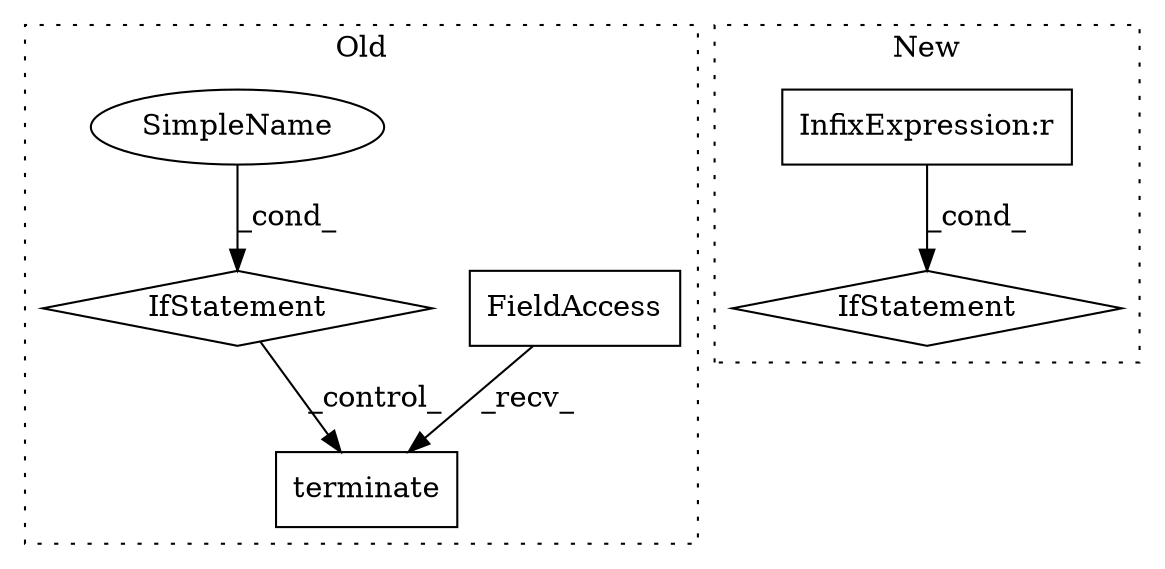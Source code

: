 digraph G {
subgraph cluster0 {
1 [label="terminate" a="32" s="7092" l="11" shape="box"];
3 [label="FieldAccess" a="22" s="7075" l="16" shape="box"];
4 [label="IfStatement" a="25" s="7023,7051" l="4,2" shape="diamond"];
5 [label="SimpleName" a="42" s="" l="" shape="ellipse"];
label = "Old";
style="dotted";
}
subgraph cluster1 {
2 [label="IfStatement" a="25" s="7094,7121" l="4,2" shape="diamond"];
6 [label="InfixExpression:r" a="27" s="7113" l="4" shape="box"];
label = "New";
style="dotted";
}
3 -> 1 [label="_recv_"];
4 -> 1 [label="_control_"];
5 -> 4 [label="_cond_"];
6 -> 2 [label="_cond_"];
}